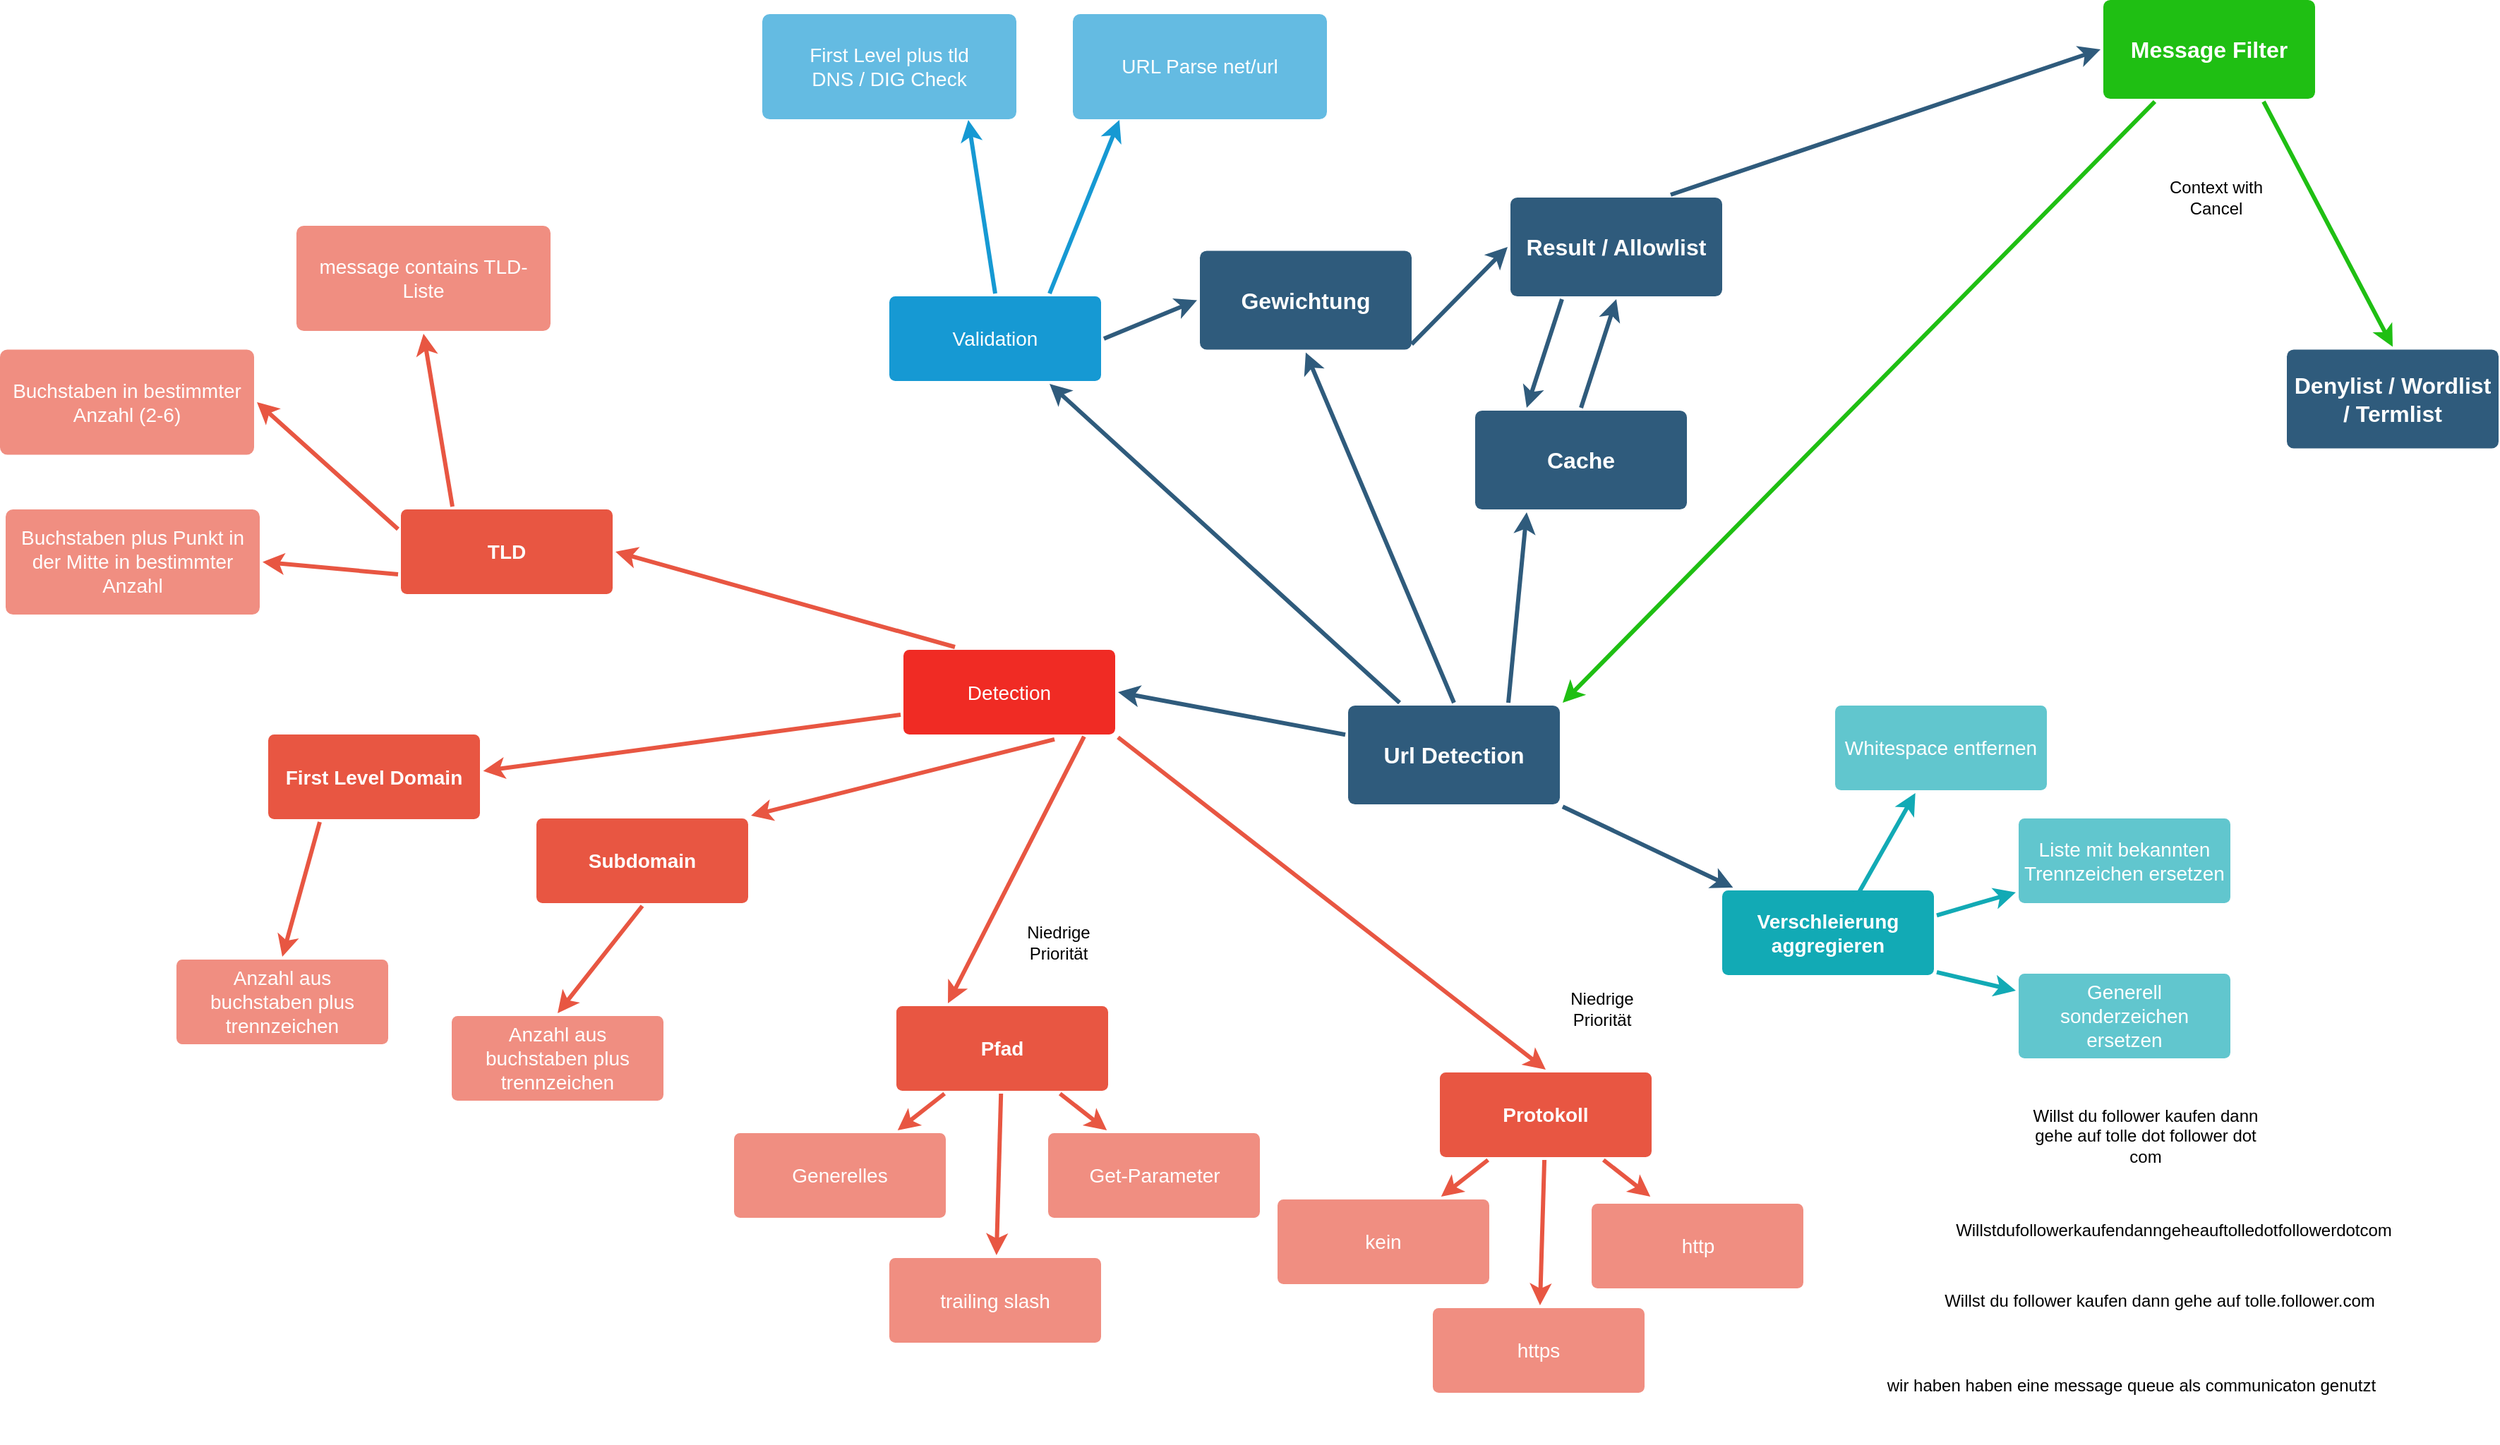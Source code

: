 <mxfile version="15.5.4" type="embed"><diagram id="6a731a19-8d31-9384-78a2-239565b7b9f0" name="Page-1"><mxGraphModel dx="2907" dy="1919" grid="1" gridSize="10" guides="1" tooltips="1" connect="1" arrows="1" fold="1" page="1" pageScale="1" pageWidth="1169" pageHeight="827" background="none" math="0" shadow="0"><root><mxCell id="0"/><mxCell id="1" parent="0"/><mxCell id="1746" value="" style="edgeStyle=none;rounded=0;jumpStyle=none;html=1;shadow=0;labelBackgroundColor=none;startArrow=none;startFill=0;endArrow=classic;endFill=1;jettySize=auto;orthogonalLoop=1;strokeColor=#2F5B7C;strokeWidth=3;fontFamily=Helvetica;fontSize=16;fontColor=#23445D;spacing=5;" parent="1" source="1749" target="1771" edge="1"><mxGeometry relative="1" as="geometry"/></mxCell><mxCell id="1748" value="" style="edgeStyle=none;rounded=0;jumpStyle=none;html=1;shadow=0;labelBackgroundColor=none;startArrow=none;startFill=0;endArrow=classic;endFill=1;jettySize=auto;orthogonalLoop=1;strokeColor=#2F5B7C;strokeWidth=3;fontFamily=Helvetica;fontSize=16;fontColor=#23445D;spacing=5;entryX=1;entryY=0.5;entryDx=0;entryDy=0;" parent="1" source="1749" target="1756" edge="1"><mxGeometry relative="1" as="geometry"/></mxCell><mxCell id="1749" value="Url Detection" style="rounded=1;whiteSpace=wrap;html=1;shadow=0;labelBackgroundColor=none;strokeColor=none;strokeWidth=3;fillColor=#2F5B7C;fontFamily=Helvetica;fontSize=16;fontColor=#FFFFFF;align=center;fontStyle=1;spacing=5;arcSize=7;perimeterSpacing=2;" parent="1" vertex="1"><mxGeometry x="495" y="370" width="150" height="70" as="geometry"/></mxCell><mxCell id="1753" value="TLD" style="rounded=1;whiteSpace=wrap;html=1;shadow=0;labelBackgroundColor=none;strokeColor=none;strokeWidth=3;fillColor=#e85642;fontFamily=Helvetica;fontSize=14;fontColor=#FFFFFF;align=center;spacing=5;fontStyle=1;arcSize=7;perimeterSpacing=2;" parent="1" vertex="1"><mxGeometry x="-176.0" y="231" width="150" height="60" as="geometry"/></mxCell><mxCell id="1754" value="Validation" style="rounded=1;whiteSpace=wrap;html=1;shadow=0;labelBackgroundColor=none;strokeColor=none;strokeWidth=3;fillColor=#1699D3;fontFamily=Helvetica;fontSize=14;fontColor=#FFFFFF;align=center;spacing=5;fontStyle=0;arcSize=7;perimeterSpacing=2;" parent="1" vertex="1"><mxGeometry x="170" y="80" width="150" height="60" as="geometry"/></mxCell><mxCell id="1756" value="Detection" style="rounded=1;whiteSpace=wrap;html=1;shadow=0;labelBackgroundColor=none;strokeColor=none;strokeWidth=3;fillColor=#F02B24;fontFamily=Helvetica;fontSize=14;fontColor=#FFFFFF;align=center;spacing=5;fontStyle=0;arcSize=7;perimeterSpacing=2;" parent="1" vertex="1"><mxGeometry x="180" y="330.5" width="150" height="60" as="geometry"/></mxCell><mxCell id="1757" value="" style="edgeStyle=none;rounded=0;jumpStyle=none;html=1;shadow=0;labelBackgroundColor=none;startArrow=none;startFill=0;endArrow=classic;endFill=1;jettySize=auto;orthogonalLoop=1;strokeColor=#E85642;strokeWidth=3;fontFamily=Helvetica;fontSize=14;fontColor=#FFFFFF;spacing=5;" parent="1" source="1760" target="1763" edge="1"><mxGeometry relative="1" as="geometry"/></mxCell><mxCell id="1758" value="" style="edgeStyle=none;rounded=0;jumpStyle=none;html=1;shadow=0;labelBackgroundColor=none;startArrow=none;startFill=0;endArrow=classic;endFill=1;jettySize=auto;orthogonalLoop=1;strokeColor=#E85642;strokeWidth=3;fontFamily=Helvetica;fontSize=14;fontColor=#FFFFFF;spacing=5;" parent="1" source="1760" target="1762" edge="1"><mxGeometry relative="1" as="geometry"/></mxCell><mxCell id="1759" value="" style="edgeStyle=none;rounded=0;jumpStyle=none;html=1;shadow=0;labelBackgroundColor=none;startArrow=none;startFill=0;endArrow=classic;endFill=1;jettySize=auto;orthogonalLoop=1;strokeColor=#E85642;strokeWidth=3;fontFamily=Helvetica;fontSize=14;fontColor=#FFFFFF;spacing=5;" parent="1" source="1760" edge="1"><mxGeometry relative="1" as="geometry"><mxPoint x="709.111" y="718" as="targetPoint"/></mxGeometry></mxCell><mxCell id="1760" value="Protokoll" style="rounded=1;whiteSpace=wrap;html=1;shadow=0;labelBackgroundColor=none;strokeColor=none;strokeWidth=3;fillColor=#E85642;fontFamily=Helvetica;fontSize=14;fontColor=#FFFFFF;align=center;spacing=5;fontStyle=1;arcSize=7;perimeterSpacing=2;" parent="1" vertex="1"><mxGeometry x="560" y="630" width="150" height="60" as="geometry"/></mxCell><mxCell id="1761" value="http" style="rounded=1;whiteSpace=wrap;html=1;shadow=0;labelBackgroundColor=none;strokeColor=none;strokeWidth=3;fillColor=#F08E81;fontFamily=Helvetica;fontSize=14;fontColor=#FFFFFF;align=center;spacing=5;arcSize=7;perimeterSpacing=2;" parent="1" vertex="1"><mxGeometry x="667.5" y="723" width="150" height="60" as="geometry"/></mxCell><mxCell id="1762" value="https" style="rounded=1;whiteSpace=wrap;html=1;shadow=0;labelBackgroundColor=none;strokeColor=none;strokeWidth=3;fillColor=#F08E81;fontFamily=Helvetica;fontSize=14;fontColor=#FFFFFF;align=center;spacing=5;arcSize=7;perimeterSpacing=2;" parent="1" vertex="1"><mxGeometry x="555" y="797" width="150" height="60" as="geometry"/></mxCell><mxCell id="1763" value="kein" style="rounded=1;whiteSpace=wrap;html=1;shadow=0;labelBackgroundColor=none;strokeColor=none;strokeWidth=3;fillColor=#F08E81;fontFamily=Helvetica;fontSize=14;fontColor=#FFFFFF;align=center;spacing=5;arcSize=7;perimeterSpacing=2;" parent="1" vertex="1"><mxGeometry x="445" y="720" width="150" height="60" as="geometry"/></mxCell><mxCell id="1771" value="Verschleierung aggregieren" style="rounded=1;whiteSpace=wrap;html=1;shadow=0;labelBackgroundColor=none;strokeColor=none;strokeWidth=3;fillColor=#12aab5;fontFamily=Helvetica;fontSize=14;fontColor=#FFFFFF;align=center;spacing=5;fontStyle=1;arcSize=7;perimeterSpacing=2;" parent="1" vertex="1"><mxGeometry x="760" y="501.0" width="150" height="60" as="geometry"/></mxCell><mxCell id="1774" value="Generell sonderzeichen ersetzen" style="rounded=1;whiteSpace=wrap;html=1;shadow=0;labelBackgroundColor=none;strokeColor=none;strokeWidth=3;fillColor=#61c6ce;fontFamily=Helvetica;fontSize=14;fontColor=#FFFFFF;align=center;spacing=5;fontStyle=0;arcSize=7;perimeterSpacing=2;" parent="1" vertex="1"><mxGeometry x="970" y="560" width="150" height="60" as="geometry"/></mxCell><mxCell id="1775" value="" style="edgeStyle=none;rounded=1;jumpStyle=none;html=1;shadow=0;labelBackgroundColor=none;startArrow=none;startFill=0;jettySize=auto;orthogonalLoop=1;strokeColor=#12AAB5;strokeWidth=3;fontFamily=Helvetica;fontSize=14;fontColor=#FFFFFF;spacing=5;fontStyle=1;fillColor=#b0e3e6;" parent="1" target="1774" edge="1"><mxGeometry relative="1" as="geometry"><mxPoint x="912" y="558.967" as="sourcePoint"/></mxGeometry></mxCell><mxCell id="1776" value="Liste mit bekannten Trennzeichen ersetzen" style="rounded=1;whiteSpace=wrap;html=1;shadow=0;labelBackgroundColor=none;strokeColor=none;strokeWidth=3;fillColor=#61c6ce;fontFamily=Helvetica;fontSize=14;fontColor=#FFFFFF;align=center;spacing=5;fontStyle=0;arcSize=7;perimeterSpacing=2;" parent="1" vertex="1"><mxGeometry x="970" y="450" width="150" height="60" as="geometry"/></mxCell><mxCell id="1777" value="" style="edgeStyle=none;rounded=1;jumpStyle=none;html=1;shadow=0;labelBackgroundColor=none;startArrow=none;startFill=0;jettySize=auto;orthogonalLoop=1;strokeColor=#12AAB5;strokeWidth=3;fontFamily=Helvetica;fontSize=14;fontColor=#FFFFFF;spacing=5;fontStyle=1;fillColor=#b0e3e6;" parent="1" target="1776" edge="1"><mxGeometry relative="1" as="geometry"><mxPoint x="912" y="518.633" as="sourcePoint"/></mxGeometry></mxCell><mxCell id="1778" value="Whitespace entfernen" style="rounded=1;whiteSpace=wrap;html=1;shadow=0;labelBackgroundColor=none;strokeColor=none;strokeWidth=3;fillColor=#61c6ce;fontFamily=Helvetica;fontSize=14;fontColor=#FFFFFF;align=center;spacing=5;fontStyle=0;arcSize=7;perimeterSpacing=2;" parent="1" vertex="1"><mxGeometry x="840" y="370" width="150" height="60" as="geometry"/></mxCell><mxCell id="1779" value="" style="edgeStyle=none;rounded=1;jumpStyle=none;html=1;shadow=0;labelBackgroundColor=none;startArrow=none;startFill=0;jettySize=auto;orthogonalLoop=1;strokeColor=#12AAB5;strokeWidth=3;fontFamily=Helvetica;fontSize=14;fontColor=#FFFFFF;spacing=5;fontStyle=1;fillColor=#b0e3e6;" parent="1" target="1778" edge="1"><mxGeometry relative="1" as="geometry"><mxPoint x="853.156" y="509" as="sourcePoint"/></mxGeometry></mxCell><mxCell id="0lXla4fBnHv5ZySxzOYu-1779" value="Niedrige Priorität" style="text;html=1;strokeColor=none;fillColor=none;align=center;verticalAlign=middle;whiteSpace=wrap;rounded=0;" parent="1" vertex="1"><mxGeometry x="645" y="570" width="60" height="30" as="geometry"/></mxCell><mxCell id="0lXla4fBnHv5ZySxzOYu-1781" value="" style="edgeStyle=none;rounded=1;jumpStyle=none;html=1;shadow=0;labelBackgroundColor=none;startArrow=none;startFill=0;jettySize=auto;orthogonalLoop=1;strokeColor=#E85642;strokeWidth=3;fontFamily=Helvetica;fontSize=14;fontColor=#FFFFFF;spacing=5;fontStyle=1;fillColor=#b0e3e6;exitX=0;exitY=0.25;exitDx=0;exitDy=0;entryX=1;entryY=0.5;entryDx=0;entryDy=0;" parent="1" source="1753" target="0lXla4fBnHv5ZySxzOYu-1783" edge="1"><mxGeometry relative="1" as="geometry"><mxPoint x="-430.463" y="314.75" as="sourcePoint"/><mxPoint x="-565.997" y="247.75" as="targetPoint"/></mxGeometry></mxCell><mxCell id="0lXla4fBnHv5ZySxzOYu-1783" value="Buchstaben in bestimmter Anzahl (2-6)" style="rounded=1;whiteSpace=wrap;html=1;shadow=0;labelBackgroundColor=none;strokeColor=none;strokeWidth=3;fillColor=#f08e81;fontFamily=Helvetica;fontSize=14;fontColor=#FFFFFF;align=center;spacing=5;fontStyle=0;arcSize=7;perimeterSpacing=2;" parent="1" vertex="1"><mxGeometry x="-460" y="117.75" width="180" height="74.5" as="geometry"/></mxCell><mxCell id="0lXla4fBnHv5ZySxzOYu-1786" value="" style="edgeStyle=none;rounded=1;jumpStyle=none;html=1;shadow=0;labelBackgroundColor=none;startArrow=none;startFill=0;jettySize=auto;orthogonalLoop=1;strokeColor=#E85642;strokeWidth=3;fontFamily=Helvetica;fontSize=14;fontColor=#FFFFFF;spacing=5;fontStyle=1;fillColor=#b0e3e6;exitX=0;exitY=0.75;exitDx=0;exitDy=0;entryX=1;entryY=0.5;entryDx=0;entryDy=0;" parent="1" source="1753" target="0lXla4fBnHv5ZySxzOYu-1787" edge="1"><mxGeometry relative="1" as="geometry"><mxPoint x="-430.463" y="317.75" as="sourcePoint"/><mxPoint x="-564.097" y="378.25" as="targetPoint"/></mxGeometry></mxCell><mxCell id="0lXla4fBnHv5ZySxzOYu-1787" value="Buchstaben plus Punkt in der Mitte in bestimmter Anzahl" style="rounded=1;whiteSpace=wrap;html=1;shadow=0;labelBackgroundColor=none;strokeColor=none;strokeWidth=3;fillColor=#f08e81;fontFamily=Helvetica;fontSize=14;fontColor=#FFFFFF;align=center;spacing=5;fontStyle=0;arcSize=7;perimeterSpacing=2;" parent="1" vertex="1"><mxGeometry x="-456" y="231" width="180" height="74.5" as="geometry"/></mxCell><mxCell id="0lXla4fBnHv5ZySxzOYu-1789" value="Subdomain" style="rounded=1;whiteSpace=wrap;html=1;shadow=0;labelBackgroundColor=none;strokeColor=none;strokeWidth=3;fillColor=#e85642;fontFamily=Helvetica;fontSize=14;fontColor=#FFFFFF;align=center;spacing=5;fontStyle=1;arcSize=7;perimeterSpacing=2;" parent="1" vertex="1"><mxGeometry x="-80" y="450" width="150" height="60" as="geometry"/></mxCell><mxCell id="0lXla4fBnHv5ZySxzOYu-1791" value="" style="edgeStyle=none;rounded=1;jumpStyle=none;html=1;shadow=0;labelBackgroundColor=none;startArrow=none;startFill=0;jettySize=auto;orthogonalLoop=1;strokeColor=#E85642;strokeWidth=3;fontFamily=Helvetica;fontSize=14;fontColor=#FFFFFF;spacing=5;fontStyle=1;fillColor=#b0e3e6;entryX=0.5;entryY=0;entryDx=0;entryDy=0;exitX=0.5;exitY=1;exitDx=0;exitDy=0;" parent="1" source="0lXla4fBnHv5ZySxzOYu-1789" target="0lXla4fBnHv5ZySxzOYu-1792" edge="1"><mxGeometry relative="1" as="geometry"><mxPoint x="265" y="495.5" as="sourcePoint"/><mxPoint x="255" y="675.5" as="targetPoint"/></mxGeometry></mxCell><mxCell id="0lXla4fBnHv5ZySxzOYu-1792" value="Anzahl aus buchstaben plus trennzeichen" style="rounded=1;whiteSpace=wrap;html=1;shadow=0;labelBackgroundColor=none;strokeColor=none;strokeWidth=3;fillColor=#f08e81;fontFamily=Helvetica;fontSize=14;fontColor=#FFFFFF;align=center;spacing=5;fontStyle=0;arcSize=7;perimeterSpacing=2;" parent="1" vertex="1"><mxGeometry x="-140" y="590" width="150" height="60" as="geometry"/></mxCell><mxCell id="0lXla4fBnHv5ZySxzOYu-1793" value="" style="edgeStyle=none;rounded=1;jumpStyle=none;html=1;shadow=0;labelBackgroundColor=none;startArrow=none;startFill=0;jettySize=auto;orthogonalLoop=1;strokeColor=#E85642;strokeWidth=3;fontFamily=Helvetica;fontSize=14;fontColor=#FFFFFF;spacing=5;fontStyle=1;fillColor=#b0e3e6;entryX=1;entryY=0;entryDx=0;entryDy=0;exitX=0.708;exitY=1.023;exitDx=0;exitDy=0;exitPerimeter=0;" parent="1" source="1756" target="0lXla4fBnHv5ZySxzOYu-1789" edge="1"><mxGeometry relative="1" as="geometry"><mxPoint x="505" y="545.5" as="sourcePoint"/><mxPoint x="430" y="637" as="targetPoint"/></mxGeometry></mxCell><mxCell id="0lXla4fBnHv5ZySxzOYu-1794" value="Willst du follower kaufen dann gehe auf tolle dot follower dot com" style="text;html=1;strokeColor=none;fillColor=none;align=center;verticalAlign=middle;whiteSpace=wrap;rounded=0;" parent="1" vertex="1"><mxGeometry x="970" y="630" width="180" height="90" as="geometry"/></mxCell><mxCell id="0lXla4fBnHv5ZySxzOYu-1795" value="Willstdufollowerkaufendanngeheauftolledotfollowerdotcom" style="text;html=1;strokeColor=none;fillColor=none;align=center;verticalAlign=middle;whiteSpace=wrap;rounded=0;" parent="1" vertex="1"><mxGeometry x="900" y="700" width="360" height="83" as="geometry"/></mxCell><mxCell id="0lXla4fBnHv5ZySxzOYu-1796" value="Willst du follower kaufen dann gehe auf tolle.follower.com" style="text;html=1;strokeColor=none;fillColor=none;align=center;verticalAlign=middle;whiteSpace=wrap;rounded=0;" parent="1" vertex="1"><mxGeometry x="890" y="750" width="360" height="83" as="geometry"/></mxCell><mxCell id="0lXla4fBnHv5ZySxzOYu-1797" value="wir haben haben eine message queue als communicaton genutzt" style="text;html=1;strokeColor=none;fillColor=none;align=center;verticalAlign=middle;whiteSpace=wrap;rounded=0;" parent="1" vertex="1"><mxGeometry x="870" y="810" width="360" height="83" as="geometry"/></mxCell><mxCell id="0lXla4fBnHv5ZySxzOYu-1798" value="" style="edgeStyle=none;rounded=0;jumpStyle=none;html=1;shadow=0;labelBackgroundColor=none;startArrow=none;startFill=0;endArrow=classic;endFill=1;jettySize=auto;orthogonalLoop=1;strokeColor=#E85642;strokeWidth=3;fontFamily=Helvetica;fontSize=14;fontColor=#FFFFFF;spacing=5;" parent="1" source="0lXla4fBnHv5ZySxzOYu-1801" target="0lXla4fBnHv5ZySxzOYu-1804" edge="1"><mxGeometry relative="1" as="geometry"/></mxCell><mxCell id="0lXla4fBnHv5ZySxzOYu-1799" value="" style="edgeStyle=none;rounded=0;jumpStyle=none;html=1;shadow=0;labelBackgroundColor=none;startArrow=none;startFill=0;endArrow=classic;endFill=1;jettySize=auto;orthogonalLoop=1;strokeColor=#E85642;strokeWidth=3;fontFamily=Helvetica;fontSize=14;fontColor=#FFFFFF;spacing=5;" parent="1" source="0lXla4fBnHv5ZySxzOYu-1801" target="0lXla4fBnHv5ZySxzOYu-1803" edge="1"><mxGeometry relative="1" as="geometry"/></mxCell><mxCell id="0lXla4fBnHv5ZySxzOYu-1800" value="" style="edgeStyle=none;rounded=0;jumpStyle=none;html=1;shadow=0;labelBackgroundColor=none;startArrow=none;startFill=0;endArrow=classic;endFill=1;jettySize=auto;orthogonalLoop=1;strokeColor=#E85642;strokeWidth=3;fontFamily=Helvetica;fontSize=14;fontColor=#FFFFFF;spacing=5;" parent="1" source="0lXla4fBnHv5ZySxzOYu-1801" edge="1"><mxGeometry relative="1" as="geometry"><mxPoint x="324.111" y="671" as="targetPoint"/></mxGeometry></mxCell><mxCell id="0lXla4fBnHv5ZySxzOYu-1801" value="Pfad" style="rounded=1;whiteSpace=wrap;html=1;shadow=0;labelBackgroundColor=none;strokeColor=none;strokeWidth=3;fillColor=#E85642;fontFamily=Helvetica;fontSize=14;fontColor=#FFFFFF;align=center;spacing=5;fontStyle=1;arcSize=7;perimeterSpacing=2;" parent="1" vertex="1"><mxGeometry x="175" y="583" width="150" height="60" as="geometry"/></mxCell><mxCell id="0lXla4fBnHv5ZySxzOYu-1802" value="Get-Parameter" style="rounded=1;whiteSpace=wrap;html=1;shadow=0;labelBackgroundColor=none;strokeColor=none;strokeWidth=3;fillColor=#F08E81;fontFamily=Helvetica;fontSize=14;fontColor=#FFFFFF;align=center;spacing=5;arcSize=7;perimeterSpacing=2;" parent="1" vertex="1"><mxGeometry x="282.5" y="673" width="150" height="60" as="geometry"/></mxCell><mxCell id="0lXla4fBnHv5ZySxzOYu-1803" value="trailing slash" style="rounded=1;whiteSpace=wrap;html=1;shadow=0;labelBackgroundColor=none;strokeColor=none;strokeWidth=3;fillColor=#F08E81;fontFamily=Helvetica;fontSize=14;fontColor=#FFFFFF;align=center;spacing=5;arcSize=7;perimeterSpacing=2;" parent="1" vertex="1"><mxGeometry x="170" y="761.5" width="150" height="60" as="geometry"/></mxCell><mxCell id="0lXla4fBnHv5ZySxzOYu-1804" value="Generelles" style="rounded=1;whiteSpace=wrap;html=1;shadow=0;labelBackgroundColor=none;strokeColor=none;strokeWidth=3;fillColor=#F08E81;fontFamily=Helvetica;fontSize=14;fontColor=#FFFFFF;align=center;spacing=5;arcSize=7;perimeterSpacing=2;" parent="1" vertex="1"><mxGeometry x="60" y="673" width="150" height="60" as="geometry"/></mxCell><mxCell id="0lXla4fBnHv5ZySxzOYu-1805" value="Niedrige Priorität" style="text;html=1;strokeColor=none;fillColor=none;align=center;verticalAlign=middle;whiteSpace=wrap;rounded=0;" parent="1" vertex="1"><mxGeometry x="260" y="523" width="60" height="30" as="geometry"/></mxCell><mxCell id="0lXla4fBnHv5ZySxzOYu-1807" value="First Level Domain" style="rounded=1;whiteSpace=wrap;html=1;shadow=0;labelBackgroundColor=none;strokeColor=none;strokeWidth=3;fillColor=#e85642;fontFamily=Helvetica;fontSize=14;fontColor=#FFFFFF;align=center;spacing=5;fontStyle=1;arcSize=7;perimeterSpacing=2;" parent="1" vertex="1"><mxGeometry x="-270" y="390.5" width="150" height="60" as="geometry"/></mxCell><mxCell id="0lXla4fBnHv5ZySxzOYu-1808" value="" style="edgeStyle=none;rounded=1;jumpStyle=none;html=1;shadow=0;labelBackgroundColor=none;startArrow=none;startFill=0;jettySize=auto;orthogonalLoop=1;strokeColor=#E85642;strokeWidth=3;fontFamily=Helvetica;fontSize=14;fontColor=#FFFFFF;spacing=5;fontStyle=1;fillColor=#b0e3e6;entryX=1.002;entryY=0.435;entryDx=0;entryDy=0;exitX=0;exitY=0.75;exitDx=0;exitDy=0;entryPerimeter=0;" parent="1" source="1756" target="0lXla4fBnHv5ZySxzOYu-1807" edge="1"><mxGeometry relative="1" as="geometry"><mxPoint y="315" as="sourcePoint"/><mxPoint x="115.0" y="895.53" as="targetPoint"/></mxGeometry></mxCell><mxCell id="0lXla4fBnHv5ZySxzOYu-1809" value="" style="edgeStyle=none;rounded=1;jumpStyle=none;html=1;shadow=0;labelBackgroundColor=none;startArrow=none;startFill=0;jettySize=auto;orthogonalLoop=1;strokeColor=#E85642;strokeWidth=3;fontFamily=Helvetica;fontSize=14;fontColor=#FFFFFF;spacing=5;fontStyle=1;fillColor=#b0e3e6;entryX=0.5;entryY=0;entryDx=0;entryDy=0;exitX=0.25;exitY=1;exitDx=0;exitDy=0;" parent="1" source="0lXla4fBnHv5ZySxzOYu-1807" target="0lXla4fBnHv5ZySxzOYu-1810" edge="1"><mxGeometry relative="1" as="geometry"><mxPoint x="-239" y="583.75" as="sourcePoint"/><mxPoint x="-199" y="805" as="targetPoint"/></mxGeometry></mxCell><mxCell id="0lXla4fBnHv5ZySxzOYu-1810" value="Anzahl aus buchstaben plus trennzeichen" style="rounded=1;whiteSpace=wrap;html=1;shadow=0;labelBackgroundColor=none;strokeColor=none;strokeWidth=3;fillColor=#f08e81;fontFamily=Helvetica;fontSize=14;fontColor=#FFFFFF;align=center;spacing=5;fontStyle=0;arcSize=7;perimeterSpacing=2;" parent="1" vertex="1"><mxGeometry x="-335" y="550" width="150" height="60" as="geometry"/></mxCell><mxCell id="0lXla4fBnHv5ZySxzOYu-1811" value="" style="edgeStyle=none;rounded=1;jumpStyle=none;html=1;shadow=0;labelBackgroundColor=none;startArrow=none;startFill=0;jettySize=auto;orthogonalLoop=1;strokeColor=#1699D3;strokeWidth=3;fontFamily=Helvetica;fontSize=14;fontColor=#FFFFFF;spacing=5;fontStyle=1;fillColor=#b0e3e6;exitX=0.5;exitY=0;exitDx=0;exitDy=0;entryX=0.804;entryY=0.981;entryDx=0;entryDy=0;entryPerimeter=0;" parent="1" source="1754" target="0lXla4fBnHv5ZySxzOYu-1812" edge="1"><mxGeometry relative="1" as="geometry"><mxPoint x="329.997" y="14.0" as="sourcePoint"/><mxPoint x="250" y="169.5" as="targetPoint"/></mxGeometry></mxCell><mxCell id="0lXla4fBnHv5ZySxzOYu-1812" value="First Level plus tld&lt;br&gt;DNS / DIG Check" style="rounded=1;whiteSpace=wrap;html=1;shadow=0;labelBackgroundColor=none;strokeColor=none;strokeWidth=3;fillColor=#64BBE2;fontFamily=Helvetica;fontSize=14;fontColor=#FFFFFF;align=center;spacing=5;fontStyle=0;arcSize=7;perimeterSpacing=2;" parent="1" vertex="1"><mxGeometry x="80" y="-120" width="180" height="74.5" as="geometry"/></mxCell><mxCell id="0lXla4fBnHv5ZySxzOYu-1813" value="" style="edgeStyle=none;rounded=1;jumpStyle=none;html=1;shadow=0;labelBackgroundColor=none;startArrow=none;startFill=0;jettySize=auto;orthogonalLoop=1;strokeColor=#E85642;strokeWidth=3;fontFamily=Helvetica;fontSize=14;fontColor=#FFFFFF;spacing=5;fontStyle=1;fillColor=#b0e3e6;exitX=0.25;exitY=0;exitDx=0;exitDy=0;entryX=1;entryY=0.5;entryDx=0;entryDy=0;" parent="1" source="1756" target="1753" edge="1"><mxGeometry relative="1" as="geometry"><mxPoint x="-190.363" y="319.5" as="sourcePoint"/><mxPoint x="-323.997" y="380.0" as="targetPoint"/></mxGeometry></mxCell><mxCell id="0lXla4fBnHv5ZySxzOYu-1814" value="Denylist / Wordlist / Termlist" style="rounded=1;whiteSpace=wrap;html=1;shadow=0;labelBackgroundColor=none;strokeColor=none;strokeWidth=3;fillColor=#2F5B7C;fontFamily=Helvetica;fontSize=16;fontColor=#FFFFFF;align=center;fontStyle=1;spacing=5;arcSize=7;perimeterSpacing=2;" parent="1" vertex="1"><mxGeometry x="1160" y="117.75" width="150" height="70" as="geometry"/></mxCell><mxCell id="0lXla4fBnHv5ZySxzOYu-1815" value="Message Filter" style="rounded=1;whiteSpace=wrap;html=1;shadow=0;labelBackgroundColor=none;strokeColor=none;strokeWidth=3;fillColor=#1FBF13;fontFamily=Helvetica;fontSize=16;fontColor=#FFFFFF;align=center;fontStyle=1;spacing=5;arcSize=7;perimeterSpacing=2;" parent="1" vertex="1"><mxGeometry x="1030" y="-130" width="150" height="70" as="geometry"/></mxCell><mxCell id="0lXla4fBnHv5ZySxzOYu-1816" value="" style="edgeStyle=none;rounded=0;jumpStyle=none;html=1;shadow=0;labelBackgroundColor=none;startArrow=none;startFill=0;endArrow=classic;endFill=1;jettySize=auto;orthogonalLoop=1;strokeColor=#1FBF13;strokeWidth=3;fontFamily=Helvetica;fontSize=16;fontColor=#23445D;spacing=5;exitX=0.75;exitY=1;exitDx=0;exitDy=0;entryX=0.5;entryY=0;entryDx=0;entryDy=0;" parent="1" source="0lXla4fBnHv5ZySxzOYu-1815" target="0lXla4fBnHv5ZySxzOYu-1814" edge="1"><mxGeometry relative="1" as="geometry"><mxPoint x="1210" y="-20.0" as="sourcePoint"/><mxPoint x="1324.58" y="29.94" as="targetPoint"/></mxGeometry></mxCell><mxCell id="0lXla4fBnHv5ZySxzOYu-1817" value="" style="edgeStyle=none;rounded=0;jumpStyle=none;html=1;shadow=0;labelBackgroundColor=none;startArrow=none;startFill=0;endArrow=classic;endFill=1;jettySize=auto;orthogonalLoop=1;strokeColor=#1FBF13;strokeWidth=3;fontFamily=Helvetica;fontSize=16;fontColor=#23445D;spacing=5;exitX=0.25;exitY=1;exitDx=0;exitDy=0;entryX=1;entryY=0;entryDx=0;entryDy=0;" parent="1" source="0lXla4fBnHv5ZySxzOYu-1815" target="1749" edge="1"><mxGeometry relative="1" as="geometry"><mxPoint x="940" y="14" as="sourcePoint"/><mxPoint x="910" y="80" as="targetPoint"/></mxGeometry></mxCell><mxCell id="0lXla4fBnHv5ZySxzOYu-1818" value="Result / Allowlist" style="rounded=1;whiteSpace=wrap;html=1;shadow=0;labelBackgroundColor=none;strokeColor=none;strokeWidth=3;fillColor=#2F5B7C;fontFamily=Helvetica;fontSize=16;fontColor=#FFFFFF;align=center;fontStyle=1;spacing=5;arcSize=7;perimeterSpacing=2;" parent="1" vertex="1"><mxGeometry x="610" y="10" width="150" height="70" as="geometry"/></mxCell><mxCell id="0lXla4fBnHv5ZySxzOYu-1819" value="Gewichtung" style="rounded=1;whiteSpace=wrap;html=1;shadow=0;labelBackgroundColor=none;strokeColor=none;strokeWidth=3;fillColor=#2F5B7C;fontFamily=Helvetica;fontSize=16;fontColor=#FFFFFF;align=center;fontStyle=1;spacing=5;arcSize=7;perimeterSpacing=2;" parent="1" vertex="1"><mxGeometry x="390" y="47.75" width="150" height="70" as="geometry"/></mxCell><mxCell id="0lXla4fBnHv5ZySxzOYu-1820" value="" style="edgeStyle=none;rounded=0;jumpStyle=none;html=1;shadow=0;labelBackgroundColor=none;startArrow=none;startFill=0;endArrow=classic;endFill=1;jettySize=auto;orthogonalLoop=1;strokeColor=#2F5B7C;strokeWidth=3;fontFamily=Helvetica;fontSize=16;fontColor=#23445D;spacing=5;exitX=0.5;exitY=0;exitDx=0;exitDy=0;entryX=0.5;entryY=1;entryDx=0;entryDy=0;" parent="1" source="1749" target="0lXla4fBnHv5ZySxzOYu-1819" edge="1"><mxGeometry relative="1" as="geometry"><mxPoint x="515.454" y="270" as="sourcePoint"/><mxPoint x="280" y="399.98" as="targetPoint"/></mxGeometry></mxCell><mxCell id="0lXla4fBnHv5ZySxzOYu-1821" value="" style="edgeStyle=none;rounded=0;jumpStyle=none;html=1;shadow=0;labelBackgroundColor=none;startArrow=none;startFill=0;endArrow=classic;endFill=1;jettySize=auto;orthogonalLoop=1;strokeColor=#2F5B7C;strokeWidth=3;fontFamily=Helvetica;fontSize=16;fontColor=#23445D;spacing=5;entryX=0;entryY=0.5;entryDx=0;entryDy=0;exitX=0.987;exitY=0.922;exitDx=0;exitDy=0;exitPerimeter=0;" parent="1" source="0lXla4fBnHv5ZySxzOYu-1819" target="0lXla4fBnHv5ZySxzOYu-1818" edge="1"><mxGeometry relative="1" as="geometry"><mxPoint x="550" y="82" as="sourcePoint"/><mxPoint x="480" y="28" as="targetPoint"/></mxGeometry></mxCell><mxCell id="0lXla4fBnHv5ZySxzOYu-1822" value="" style="edgeStyle=none;rounded=0;jumpStyle=none;html=1;shadow=0;labelBackgroundColor=none;startArrow=none;startFill=0;endArrow=classic;endFill=1;jettySize=auto;orthogonalLoop=1;strokeColor=#2F5B7C;strokeWidth=3;fontFamily=Helvetica;fontSize=16;fontColor=#23445D;spacing=5;exitX=0.75;exitY=0;exitDx=0;exitDy=0;entryX=0;entryY=0.5;entryDx=0;entryDy=0;" parent="1" source="0lXla4fBnHv5ZySxzOYu-1818" target="0lXla4fBnHv5ZySxzOYu-1815" edge="1"><mxGeometry relative="1" as="geometry"><mxPoint x="760" y="0.5" as="sourcePoint"/><mxPoint x="878" y="-81" as="targetPoint"/></mxGeometry></mxCell><mxCell id="0lXla4fBnHv5ZySxzOYu-1823" value="Context with Cancel" style="text;html=1;strokeColor=none;fillColor=none;align=center;verticalAlign=middle;whiteSpace=wrap;rounded=0;" parent="1" vertex="1"><mxGeometry x="1070" y="-10" width="80" height="40" as="geometry"/></mxCell><mxCell id="DGpPqzOBTDfKTs_W-NqE-1779" value="" style="edgeStyle=none;rounded=1;jumpStyle=none;html=1;shadow=0;labelBackgroundColor=none;startArrow=none;startFill=0;jettySize=auto;orthogonalLoop=1;strokeColor=#E85642;strokeWidth=3;fontFamily=Helvetica;fontSize=14;fontColor=#FFFFFF;spacing=5;fontStyle=1;fillColor=#b0e3e6;entryX=0.5;entryY=0;entryDx=0;entryDy=0;exitX=1;exitY=1;exitDx=0;exitDy=0;" parent="1" source="1756" target="1760" edge="1"><mxGeometry relative="1" as="geometry"><mxPoint x="560.002" y="498.972" as="sourcePoint"/><mxPoint x="344.97" y="553" as="targetPoint"/></mxGeometry></mxCell><mxCell id="DGpPqzOBTDfKTs_W-NqE-1780" value="" style="edgeStyle=none;rounded=1;jumpStyle=none;html=1;shadow=0;labelBackgroundColor=none;startArrow=none;startFill=0;jettySize=auto;orthogonalLoop=1;strokeColor=#E85642;strokeWidth=3;fontFamily=Helvetica;fontSize=14;fontColor=#FFFFFF;spacing=5;fontStyle=1;fillColor=#b0e3e6;entryX=0.25;entryY=0;entryDx=0;entryDy=0;exitX=0.844;exitY=0.992;exitDx=0;exitDy=0;exitPerimeter=0;" parent="1" source="1756" target="0lXla4fBnHv5ZySxzOYu-1801" edge="1"><mxGeometry relative="1" as="geometry"><mxPoint x="292" y="450" as="sourcePoint"/><mxPoint x="595" y="685.5" as="targetPoint"/></mxGeometry></mxCell><mxCell id="DGpPqzOBTDfKTs_W-NqE-1782" value="" style="edgeStyle=none;rounded=0;jumpStyle=none;html=1;shadow=0;labelBackgroundColor=none;startArrow=none;startFill=0;endArrow=classic;endFill=1;jettySize=auto;orthogonalLoop=1;strokeColor=#2F5B7C;strokeWidth=3;fontFamily=Helvetica;fontSize=16;fontColor=#23445D;spacing=5;entryX=0.75;entryY=1;entryDx=0;entryDy=0;exitX=0.25;exitY=0;exitDx=0;exitDy=0;" parent="1" source="1749" target="1754" edge="1"><mxGeometry relative="1" as="geometry"><mxPoint x="521" y="347.206" as="sourcePoint"/><mxPoint x="360" y="310" as="targetPoint"/></mxGeometry></mxCell><mxCell id="DGpPqzOBTDfKTs_W-NqE-1783" value="" style="edgeStyle=none;rounded=0;jumpStyle=none;html=1;shadow=0;labelBackgroundColor=none;startArrow=none;startFill=0;endArrow=classic;endFill=1;jettySize=auto;orthogonalLoop=1;strokeColor=#2F5B7C;strokeWidth=3;fontFamily=Helvetica;fontSize=16;fontColor=#23445D;spacing=5;entryX=0;entryY=0.5;entryDx=0;entryDy=0;exitX=1;exitY=0.5;exitDx=0;exitDy=0;" parent="1" source="1754" target="0lXla4fBnHv5ZySxzOYu-1819" edge="1"><mxGeometry relative="1" as="geometry"><mxPoint x="390" y="160" as="sourcePoint"/><mxPoint x="370" y="130" as="targetPoint"/></mxGeometry></mxCell><mxCell id="DGpPqzOBTDfKTs_W-NqE-1784" value="URL Parse net/url" style="rounded=1;whiteSpace=wrap;html=1;shadow=0;labelBackgroundColor=none;strokeColor=none;strokeWidth=3;fillColor=#64BBE2;fontFamily=Helvetica;fontSize=14;fontColor=#FFFFFF;align=center;spacing=5;fontStyle=0;arcSize=7;perimeterSpacing=2;" parent="1" vertex="1"><mxGeometry x="300" y="-120" width="180" height="74.5" as="geometry"/></mxCell><mxCell id="DGpPqzOBTDfKTs_W-NqE-1785" value="" style="edgeStyle=none;rounded=1;jumpStyle=none;html=1;shadow=0;labelBackgroundColor=none;startArrow=none;startFill=0;jettySize=auto;orthogonalLoop=1;strokeColor=#1699D3;strokeWidth=3;fontFamily=Helvetica;fontSize=14;fontColor=#FFFFFF;spacing=5;fontStyle=1;fillColor=#b0e3e6;exitX=0.75;exitY=0;exitDx=0;exitDy=0;entryX=0.19;entryY=0.981;entryDx=0;entryDy=0;entryPerimeter=0;" parent="1" source="1754" target="DGpPqzOBTDfKTs_W-NqE-1784" edge="1"><mxGeometry relative="1" as="geometry"><mxPoint x="384.06" y="225" as="sourcePoint"/><mxPoint x="359.996" y="-42.992" as="targetPoint"/></mxGeometry></mxCell><mxCell id="DGpPqzOBTDfKTs_W-NqE-1786" value="" style="edgeStyle=none;rounded=1;jumpStyle=none;html=1;shadow=0;labelBackgroundColor=none;startArrow=none;startFill=0;jettySize=auto;orthogonalLoop=1;strokeColor=#E85642;strokeWidth=3;fontFamily=Helvetica;fontSize=14;fontColor=#FFFFFF;spacing=5;fontStyle=1;fillColor=#b0e3e6;exitX=0.25;exitY=0;exitDx=0;exitDy=0;entryX=0.5;entryY=1;entryDx=0;entryDy=0;" parent="1" source="1753" target="DGpPqzOBTDfKTs_W-NqE-1787" edge="1"><mxGeometry relative="1" as="geometry"><mxPoint x="-85" y="207.75" as="sourcePoint"/><mxPoint x="-185" y="117.75" as="targetPoint"/></mxGeometry></mxCell><mxCell id="DGpPqzOBTDfKTs_W-NqE-1787" value="message contains TLD-Liste" style="rounded=1;whiteSpace=wrap;html=1;shadow=0;labelBackgroundColor=none;strokeColor=none;strokeWidth=3;fillColor=#f08e81;fontFamily=Helvetica;fontSize=14;fontColor=#FFFFFF;align=center;spacing=5;fontStyle=0;arcSize=7;perimeterSpacing=2;" parent="1" vertex="1"><mxGeometry x="-250" y="30" width="180" height="74.5" as="geometry"/></mxCell><mxCell id="1780" value="" style="edgeStyle=none;rounded=0;jumpStyle=none;html=1;shadow=0;labelBackgroundColor=none;startArrow=none;startFill=0;endArrow=classic;endFill=1;jettySize=auto;orthogonalLoop=1;strokeColor=#2F5B7C;strokeWidth=3;fontFamily=Helvetica;fontSize=16;fontColor=#23445D;spacing=5;exitX=0.75;exitY=0;exitDx=0;exitDy=0;entryX=0.25;entryY=1;entryDx=0;entryDy=0;" edge="1" parent="1" source="1749" target="1781"><mxGeometry relative="1" as="geometry"><mxPoint x="1310" y="489.13" as="sourcePoint"/><mxPoint x="1245" y="310.88" as="targetPoint"/></mxGeometry></mxCell><mxCell id="1781" value="Cache" style="rounded=1;whiteSpace=wrap;html=1;shadow=0;labelBackgroundColor=none;strokeColor=none;strokeWidth=3;fillColor=#2F5B7C;fontFamily=Helvetica;fontSize=16;fontColor=#FFFFFF;align=center;fontStyle=1;spacing=5;arcSize=7;perimeterSpacing=2;" vertex="1" parent="1"><mxGeometry x="585" y="161" width="150" height="70" as="geometry"/></mxCell><mxCell id="1782" value="" style="edgeStyle=none;rounded=0;jumpStyle=none;html=1;shadow=0;labelBackgroundColor=none;startArrow=none;startFill=0;endArrow=classic;endFill=1;jettySize=auto;orthogonalLoop=1;strokeColor=#2F5B7C;strokeWidth=3;fontFamily=Helvetica;fontSize=16;fontColor=#23445D;spacing=5;exitX=0.5;exitY=0;exitDx=0;exitDy=0;entryX=0.5;entryY=1;entryDx=0;entryDy=0;" edge="1" parent="1" source="1781" target="0lXla4fBnHv5ZySxzOYu-1818"><mxGeometry relative="1" as="geometry"><mxPoint x="1025" y="328.25" as="sourcePoint"/><mxPoint x="960" y="150.0" as="targetPoint"/></mxGeometry></mxCell><mxCell id="1783" value="" style="edgeStyle=none;rounded=0;jumpStyle=none;html=1;shadow=0;labelBackgroundColor=none;startArrow=none;startFill=0;endArrow=classic;endFill=1;jettySize=auto;orthogonalLoop=1;strokeColor=#2F5B7C;strokeWidth=3;fontFamily=Helvetica;fontSize=16;fontColor=#23445D;spacing=5;exitX=0.25;exitY=1;exitDx=0;exitDy=0;entryX=0.25;entryY=0;entryDx=0;entryDy=0;" edge="1" parent="1" source="0lXla4fBnHv5ZySxzOYu-1818" target="1781"><mxGeometry relative="1" as="geometry"><mxPoint x="670" y="169" as="sourcePoint"/><mxPoint x="695" y="92" as="targetPoint"/></mxGeometry></mxCell></root></mxGraphModel></diagram></mxfile>